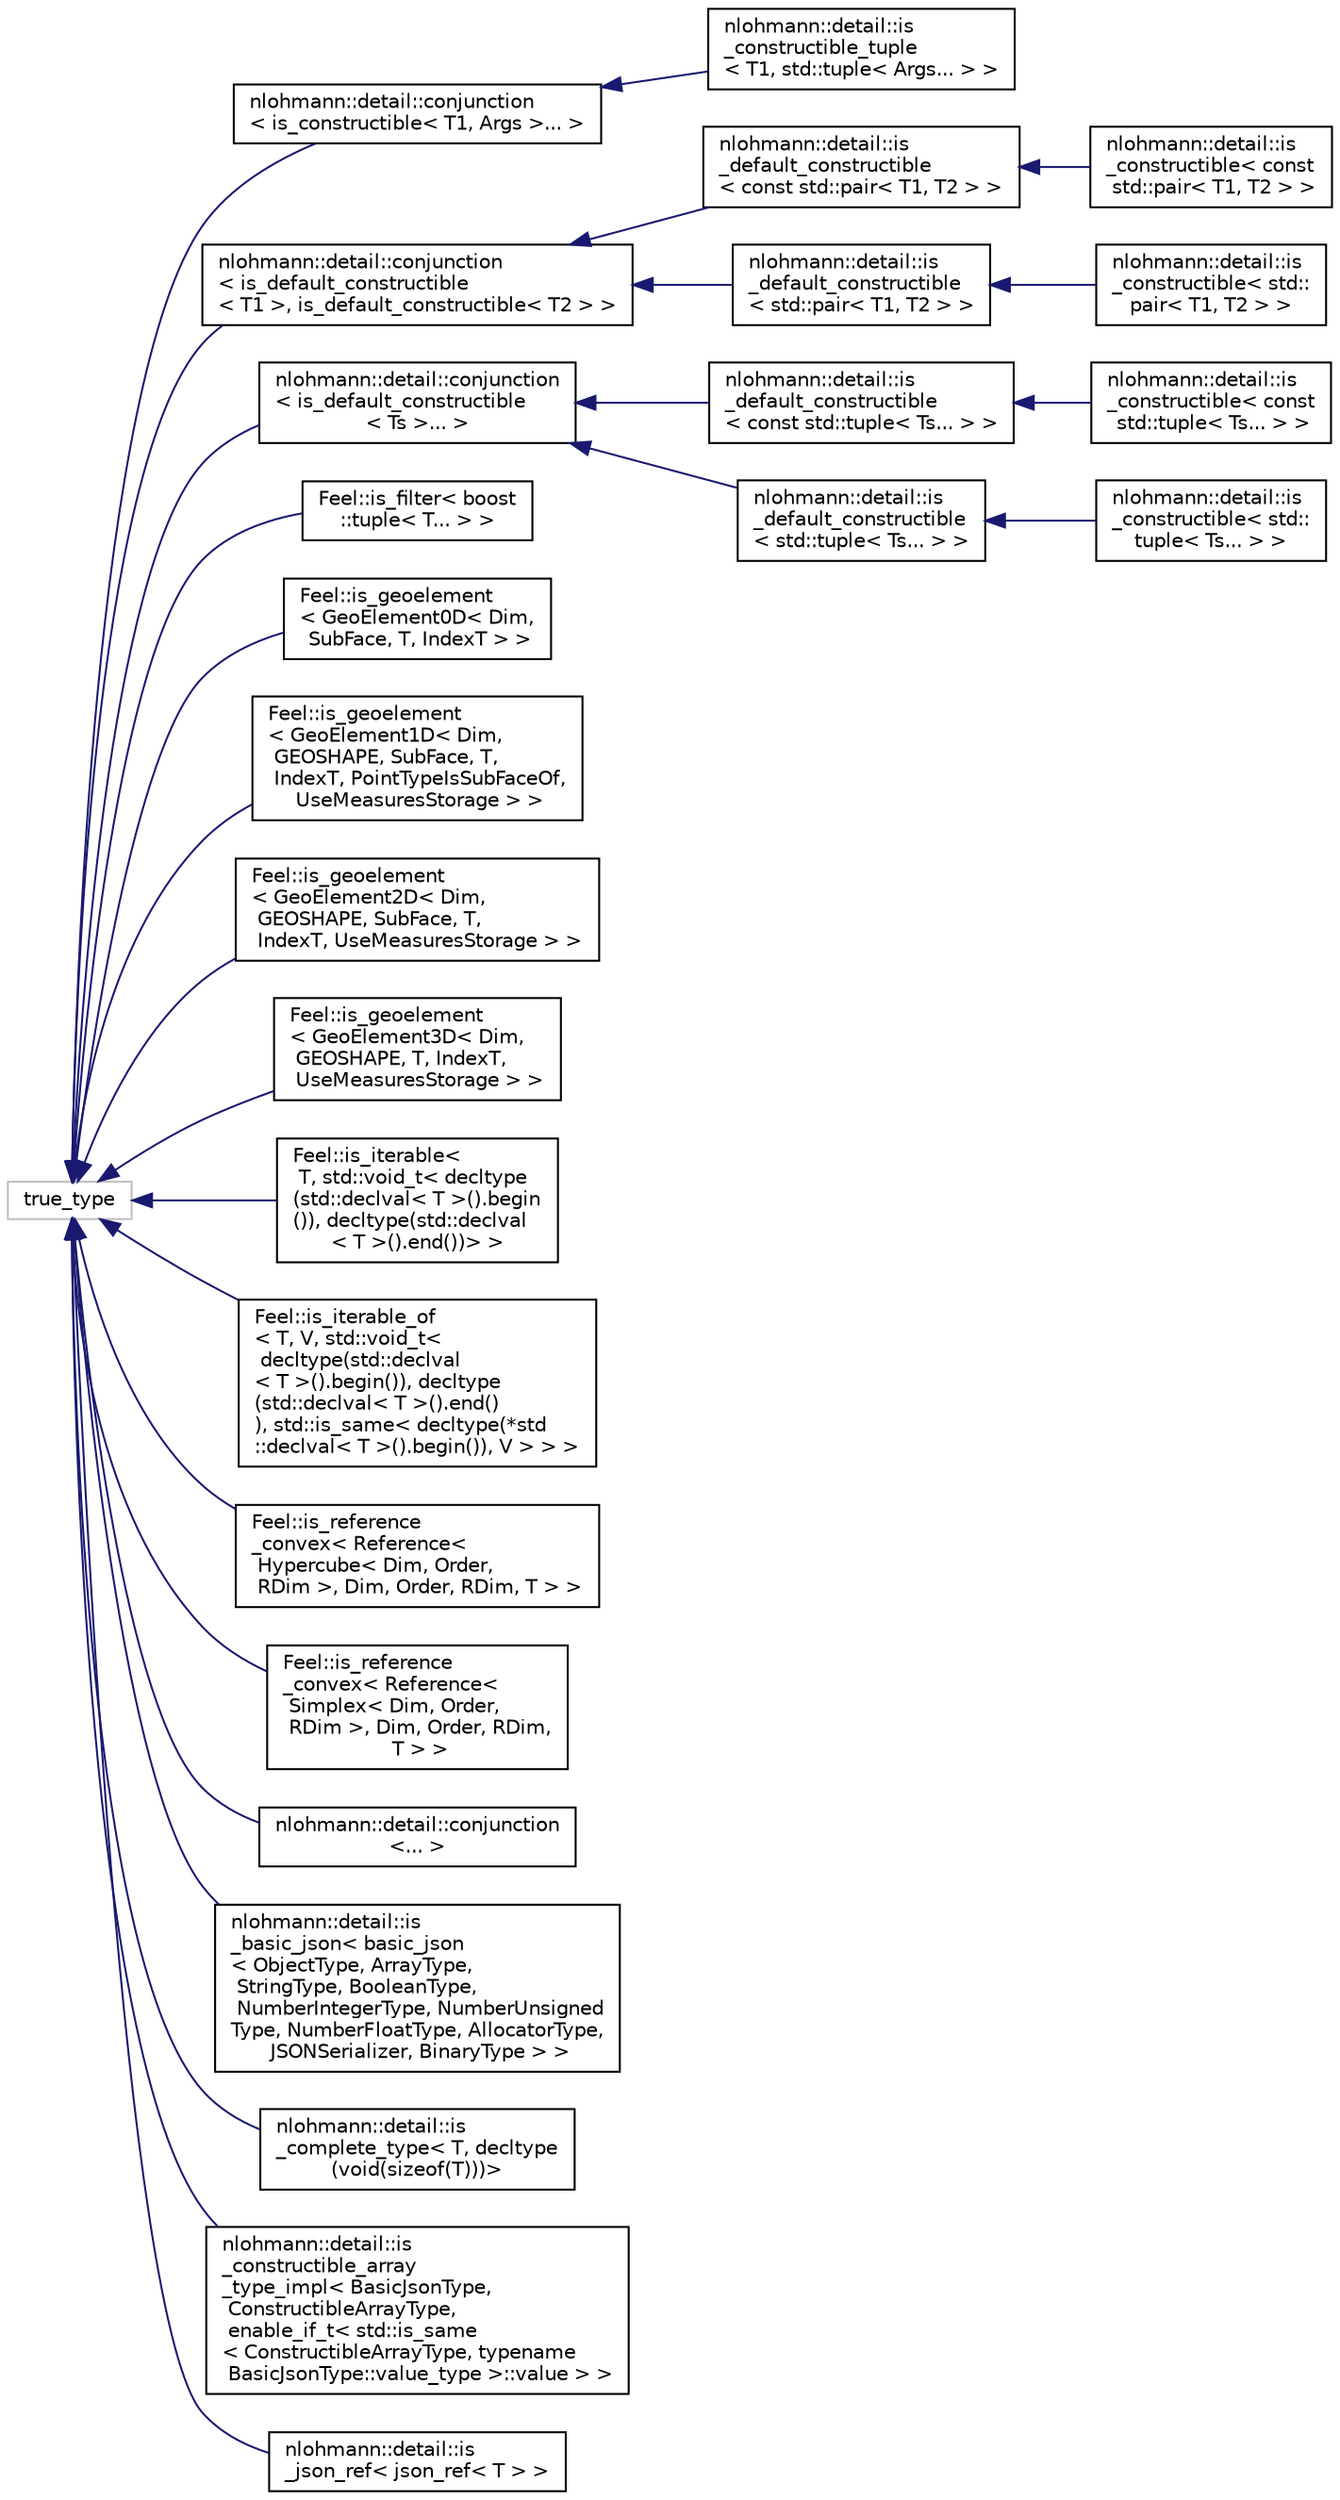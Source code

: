 digraph "Graphical Class Hierarchy"
{
 // LATEX_PDF_SIZE
  edge [fontname="Helvetica",fontsize="10",labelfontname="Helvetica",labelfontsize="10"];
  node [fontname="Helvetica",fontsize="10",shape=record];
  rankdir="LR";
  Node60 [label="true_type",height=0.2,width=0.4,color="grey75", fillcolor="white", style="filled",tooltip=" "];
  Node60 -> Node0 [dir="back",color="midnightblue",fontsize="10",style="solid",fontname="Helvetica"];
  Node0 [label="nlohmann::detail::conjunction\l\< is_constructible\< T1, Args \>... \>",height=0.2,width=0.4,color="black", fillcolor="white", style="filled",URL="$structnlohmann_1_1detail_1_1conjunction.html",tooltip=" "];
  Node0 -> Node1 [dir="back",color="midnightblue",fontsize="10",style="solid",fontname="Helvetica"];
  Node1 [label="nlohmann::detail::is\l_constructible_tuple\l\< T1, std::tuple\< Args... \> \>",height=0.2,width=0.4,color="black", fillcolor="white", style="filled",URL="$structnlohmann_1_1detail_1_1is__constructible__tuple_3_01T1_00_01std_1_1tuple_3_01Args_8_8_8_01_4_01_4.html",tooltip=" "];
  Node60 -> Node63 [dir="back",color="midnightblue",fontsize="10",style="solid",fontname="Helvetica"];
  Node63 [label="nlohmann::detail::conjunction\l\< is_default_constructible\l\< T1 \>, is_default_constructible\< T2 \> \>",height=0.2,width=0.4,color="black", fillcolor="white", style="filled",URL="$structnlohmann_1_1detail_1_1conjunction.html",tooltip=" "];
  Node63 -> Node64 [dir="back",color="midnightblue",fontsize="10",style="solid",fontname="Helvetica"];
  Node64 [label="nlohmann::detail::is\l_default_constructible\l\< const std::pair\< T1, T2 \> \>",height=0.2,width=0.4,color="black", fillcolor="white", style="filled",URL="$structnlohmann_1_1detail_1_1is__default__constructible_3_01const_01std_1_1pair_3_01T1_00_01T2_01_4_01_4.html",tooltip=" "];
  Node64 -> Node65 [dir="back",color="midnightblue",fontsize="10",style="solid",fontname="Helvetica"];
  Node65 [label="nlohmann::detail::is\l_constructible\< const\l std::pair\< T1, T2 \> \>",height=0.2,width=0.4,color="black", fillcolor="white", style="filled",URL="$structnlohmann_1_1detail_1_1is__constructible_3_01const_01std_1_1pair_3_01T1_00_01T2_01_4_01_4.html",tooltip=" "];
  Node63 -> Node66 [dir="back",color="midnightblue",fontsize="10",style="solid",fontname="Helvetica"];
  Node66 [label="nlohmann::detail::is\l_default_constructible\l\< std::pair\< T1, T2 \> \>",height=0.2,width=0.4,color="black", fillcolor="white", style="filled",URL="$structnlohmann_1_1detail_1_1is__default__constructible_3_01std_1_1pair_3_01T1_00_01T2_01_4_01_4.html",tooltip=" "];
  Node66 -> Node67 [dir="back",color="midnightblue",fontsize="10",style="solid",fontname="Helvetica"];
  Node67 [label="nlohmann::detail::is\l_constructible\< std::\lpair\< T1, T2 \> \>",height=0.2,width=0.4,color="black", fillcolor="white", style="filled",URL="$structnlohmann_1_1detail_1_1is__constructible_3_01std_1_1pair_3_01T1_00_01T2_01_4_01_4.html",tooltip=" "];
  Node60 -> Node68 [dir="back",color="midnightblue",fontsize="10",style="solid",fontname="Helvetica"];
  Node68 [label="nlohmann::detail::conjunction\l\< is_default_constructible\l\< Ts \>... \>",height=0.2,width=0.4,color="black", fillcolor="white", style="filled",URL="$structnlohmann_1_1detail_1_1conjunction.html",tooltip=" "];
  Node68 -> Node69 [dir="back",color="midnightblue",fontsize="10",style="solid",fontname="Helvetica"];
  Node69 [label="nlohmann::detail::is\l_default_constructible\l\< const std::tuple\< Ts... \> \>",height=0.2,width=0.4,color="black", fillcolor="white", style="filled",URL="$structnlohmann_1_1detail_1_1is__default__constructible_3_01const_01std_1_1tuple_3_01Ts_8_8_8_01_4_01_4.html",tooltip=" "];
  Node69 -> Node70 [dir="back",color="midnightblue",fontsize="10",style="solid",fontname="Helvetica"];
  Node70 [label="nlohmann::detail::is\l_constructible\< const\l std::tuple\< Ts... \> \>",height=0.2,width=0.4,color="black", fillcolor="white", style="filled",URL="$structnlohmann_1_1detail_1_1is__constructible_3_01const_01std_1_1tuple_3_01Ts_8_8_8_01_4_01_4.html",tooltip=" "];
  Node68 -> Node71 [dir="back",color="midnightblue",fontsize="10",style="solid",fontname="Helvetica"];
  Node71 [label="nlohmann::detail::is\l_default_constructible\l\< std::tuple\< Ts... \> \>",height=0.2,width=0.4,color="black", fillcolor="white", style="filled",URL="$structnlohmann_1_1detail_1_1is__default__constructible_3_01std_1_1tuple_3_01Ts_8_8_8_01_4_01_4.html",tooltip=" "];
  Node71 -> Node72 [dir="back",color="midnightblue",fontsize="10",style="solid",fontname="Helvetica"];
  Node72 [label="nlohmann::detail::is\l_constructible\< std::\ltuple\< Ts... \> \>",height=0.2,width=0.4,color="black", fillcolor="white", style="filled",URL="$structnlohmann_1_1detail_1_1is__constructible_3_01std_1_1tuple_3_01Ts_8_8_8_01_4_01_4.html",tooltip=" "];
  Node60 -> Node73 [dir="back",color="midnightblue",fontsize="10",style="solid",fontname="Helvetica"];
  Node73 [label="Feel::is_filter\< boost\l::tuple\< T... \> \>",height=0.2,width=0.4,color="black", fillcolor="white", style="filled",URL="$structFeel_1_1is__filter_3_01boost_1_1tuple_3_01T_8_8_8_01_4_01_4.html",tooltip=" "];
  Node60 -> Node74 [dir="back",color="midnightblue",fontsize="10",style="solid",fontname="Helvetica"];
  Node74 [label="Feel::is_geoelement\l\< GeoElement0D\< Dim,\l SubFace, T, IndexT \> \>",height=0.2,width=0.4,color="black", fillcolor="white", style="filled",URL="$structFeel_1_1is__geoelement_3_01GeoElement0D_3_01Dim_00_01SubFace_00_01T_00_01IndexT_01_4_01_4.html",tooltip=" "];
  Node60 -> Node75 [dir="back",color="midnightblue",fontsize="10",style="solid",fontname="Helvetica"];
  Node75 [label="Feel::is_geoelement\l\< GeoElement1D\< Dim,\l GEOSHAPE, SubFace, T,\l IndexT, PointTypeIsSubFaceOf,\l UseMeasuresStorage \> \>",height=0.2,width=0.4,color="black", fillcolor="white", style="filled",URL="$structFeel_1_1is__geoelement_3_01GeoElement1D_3_01Dim_00_01GEOSHAPE_00_01SubFace_00_01T_00_01Indba8c2899dfa3a0f4d3915af3d9526e7f.html",tooltip=" "];
  Node60 -> Node76 [dir="back",color="midnightblue",fontsize="10",style="solid",fontname="Helvetica"];
  Node76 [label="Feel::is_geoelement\l\< GeoElement2D\< Dim,\l GEOSHAPE, SubFace, T,\l IndexT, UseMeasuresStorage \> \>",height=0.2,width=0.4,color="black", fillcolor="white", style="filled",URL="$structFeel_1_1is__geoelement_3_01GeoElement2D_3_01Dim_00_01GEOSHAPE_00_01SubFace_00_01T_00_01Indb21eeabab776fc98d88b6b78ac48c076.html",tooltip=" "];
  Node60 -> Node77 [dir="back",color="midnightblue",fontsize="10",style="solid",fontname="Helvetica"];
  Node77 [label="Feel::is_geoelement\l\< GeoElement3D\< Dim,\l GEOSHAPE, T, IndexT,\l UseMeasuresStorage \> \>",height=0.2,width=0.4,color="black", fillcolor="white", style="filled",URL="$structFeel_1_1is__geoelement_3_01GeoElement3D_3_01Dim_00_01GEOSHAPE_00_01T_00_01IndexT_00_01UseMeasuresStorage_01_4_01_4.html",tooltip=" "];
  Node60 -> Node78 [dir="back",color="midnightblue",fontsize="10",style="solid",fontname="Helvetica"];
  Node78 [label="Feel::is_iterable\<\l T, std::void_t\< decltype\l(std::declval\< T \>().begin\l()), decltype(std::declval\l\< T \>().end())\> \>",height=0.2,width=0.4,color="black", fillcolor="white", style="filled",URL="$structFeel_1_1is__iterable_3_01T_00_01std_1_1void__t_3_01decltype_07std_1_1declval_3_01T_01_4_07e321607a6dd151c547f374e68b86fe92.html",tooltip=" "];
  Node60 -> Node79 [dir="back",color="midnightblue",fontsize="10",style="solid",fontname="Helvetica"];
  Node79 [label="Feel::is_iterable_of\l\< T, V, std::void_t\<\l decltype(std::declval\l\< T \>().begin()), decltype\l(std::declval\< T \>().end()\l), std::is_same\< decltype(*std\l::declval\< T \>().begin()), V \> \> \>",height=0.2,width=0.4,color="black", fillcolor="white", style="filled",URL="$structFeel_1_1is__iterable__of_3_01T_00_01V_00_01std_1_1void__t_3_01decltype_07std_1_1declval_3_dfe806ee660b09a85b57435717287147.html",tooltip=" "];
  Node60 -> Node80 [dir="back",color="midnightblue",fontsize="10",style="solid",fontname="Helvetica"];
  Node80 [label="Feel::is_reference\l_convex\< Reference\<\l Hypercube\< Dim, Order,\l RDim \>, Dim, Order, RDim, T \> \>",height=0.2,width=0.4,color="black", fillcolor="white", style="filled",URL="$structFeel_1_1is__reference__convex_3_01Reference_3_01Hypercube_3_01Dim_00_01Order_00_01RDim_01_d10526581737785a3b6f78d52185ed4f.html",tooltip=" "];
  Node60 -> Node81 [dir="back",color="midnightblue",fontsize="10",style="solid",fontname="Helvetica"];
  Node81 [label="Feel::is_reference\l_convex\< Reference\<\l Simplex\< Dim, Order,\l RDim \>, Dim, Order, RDim,\l T \> \>",height=0.2,width=0.4,color="black", fillcolor="white", style="filled",URL="$structFeel_1_1is__reference__convex_3_01Reference_3_01Simplex_3_01Dim_00_01Order_00_01RDim_01_4_7942c028eecb11bc3174ad89f8815f2b.html",tooltip=" "];
  Node60 -> Node82 [dir="back",color="midnightblue",fontsize="10",style="solid",fontname="Helvetica"];
  Node82 [label="nlohmann::detail::conjunction\l\<... \>",height=0.2,width=0.4,color="black", fillcolor="white", style="filled",URL="$structnlohmann_1_1detail_1_1conjunction.html",tooltip=" "];
  Node60 -> Node83 [dir="back",color="midnightblue",fontsize="10",style="solid",fontname="Helvetica"];
  Node83 [label="nlohmann::detail::is\l_basic_json\< basic_json\l\< ObjectType, ArrayType,\l StringType, BooleanType,\l NumberIntegerType, NumberUnsigned\lType, NumberFloatType, AllocatorType,\l JSONSerializer, BinaryType \> \>",height=0.2,width=0.4,color="black", fillcolor="white", style="filled",URL="$structnlohmann_1_1detail_1_1is__basic__json_3_01basic__json_3_01ObjectType_00_01ArrayType_00_01S22724cadd4c00141f83926df5e541441.html",tooltip=" "];
  Node60 -> Node84 [dir="back",color="midnightblue",fontsize="10",style="solid",fontname="Helvetica"];
  Node84 [label="nlohmann::detail::is\l_complete_type\< T, decltype\l(void(sizeof(T)))\>",height=0.2,width=0.4,color="black", fillcolor="white", style="filled",URL="$structnlohmann_1_1detail_1_1is__complete__type_3_01T_00_01decltype_07void_07sizeof_07T_08_08_08_4.html",tooltip=" "];
  Node60 -> Node85 [dir="back",color="midnightblue",fontsize="10",style="solid",fontname="Helvetica"];
  Node85 [label="nlohmann::detail::is\l_constructible_array\l_type_impl\< BasicJsonType,\l ConstructibleArrayType,\l enable_if_t\< std::is_same\l\< ConstructibleArrayType, typename\l BasicJsonType::value_type \>::value \> \>",height=0.2,width=0.4,color="black", fillcolor="white", style="filled",URL="$structnlohmann_1_1detail_1_1is__constructible__array__type__impl_3_01BasicJsonType_00_01Construce6fa33688da703b95649da4749cdeb98.html",tooltip=" "];
  Node60 -> Node86 [dir="back",color="midnightblue",fontsize="10",style="solid",fontname="Helvetica"];
  Node86 [label="nlohmann::detail::is\l_json_ref\< json_ref\< T \> \>",height=0.2,width=0.4,color="black", fillcolor="white", style="filled",URL="$structnlohmann_1_1detail_1_1is__json__ref_3_01json__ref_3_01T_01_4_01_4.html",tooltip=" "];
}
